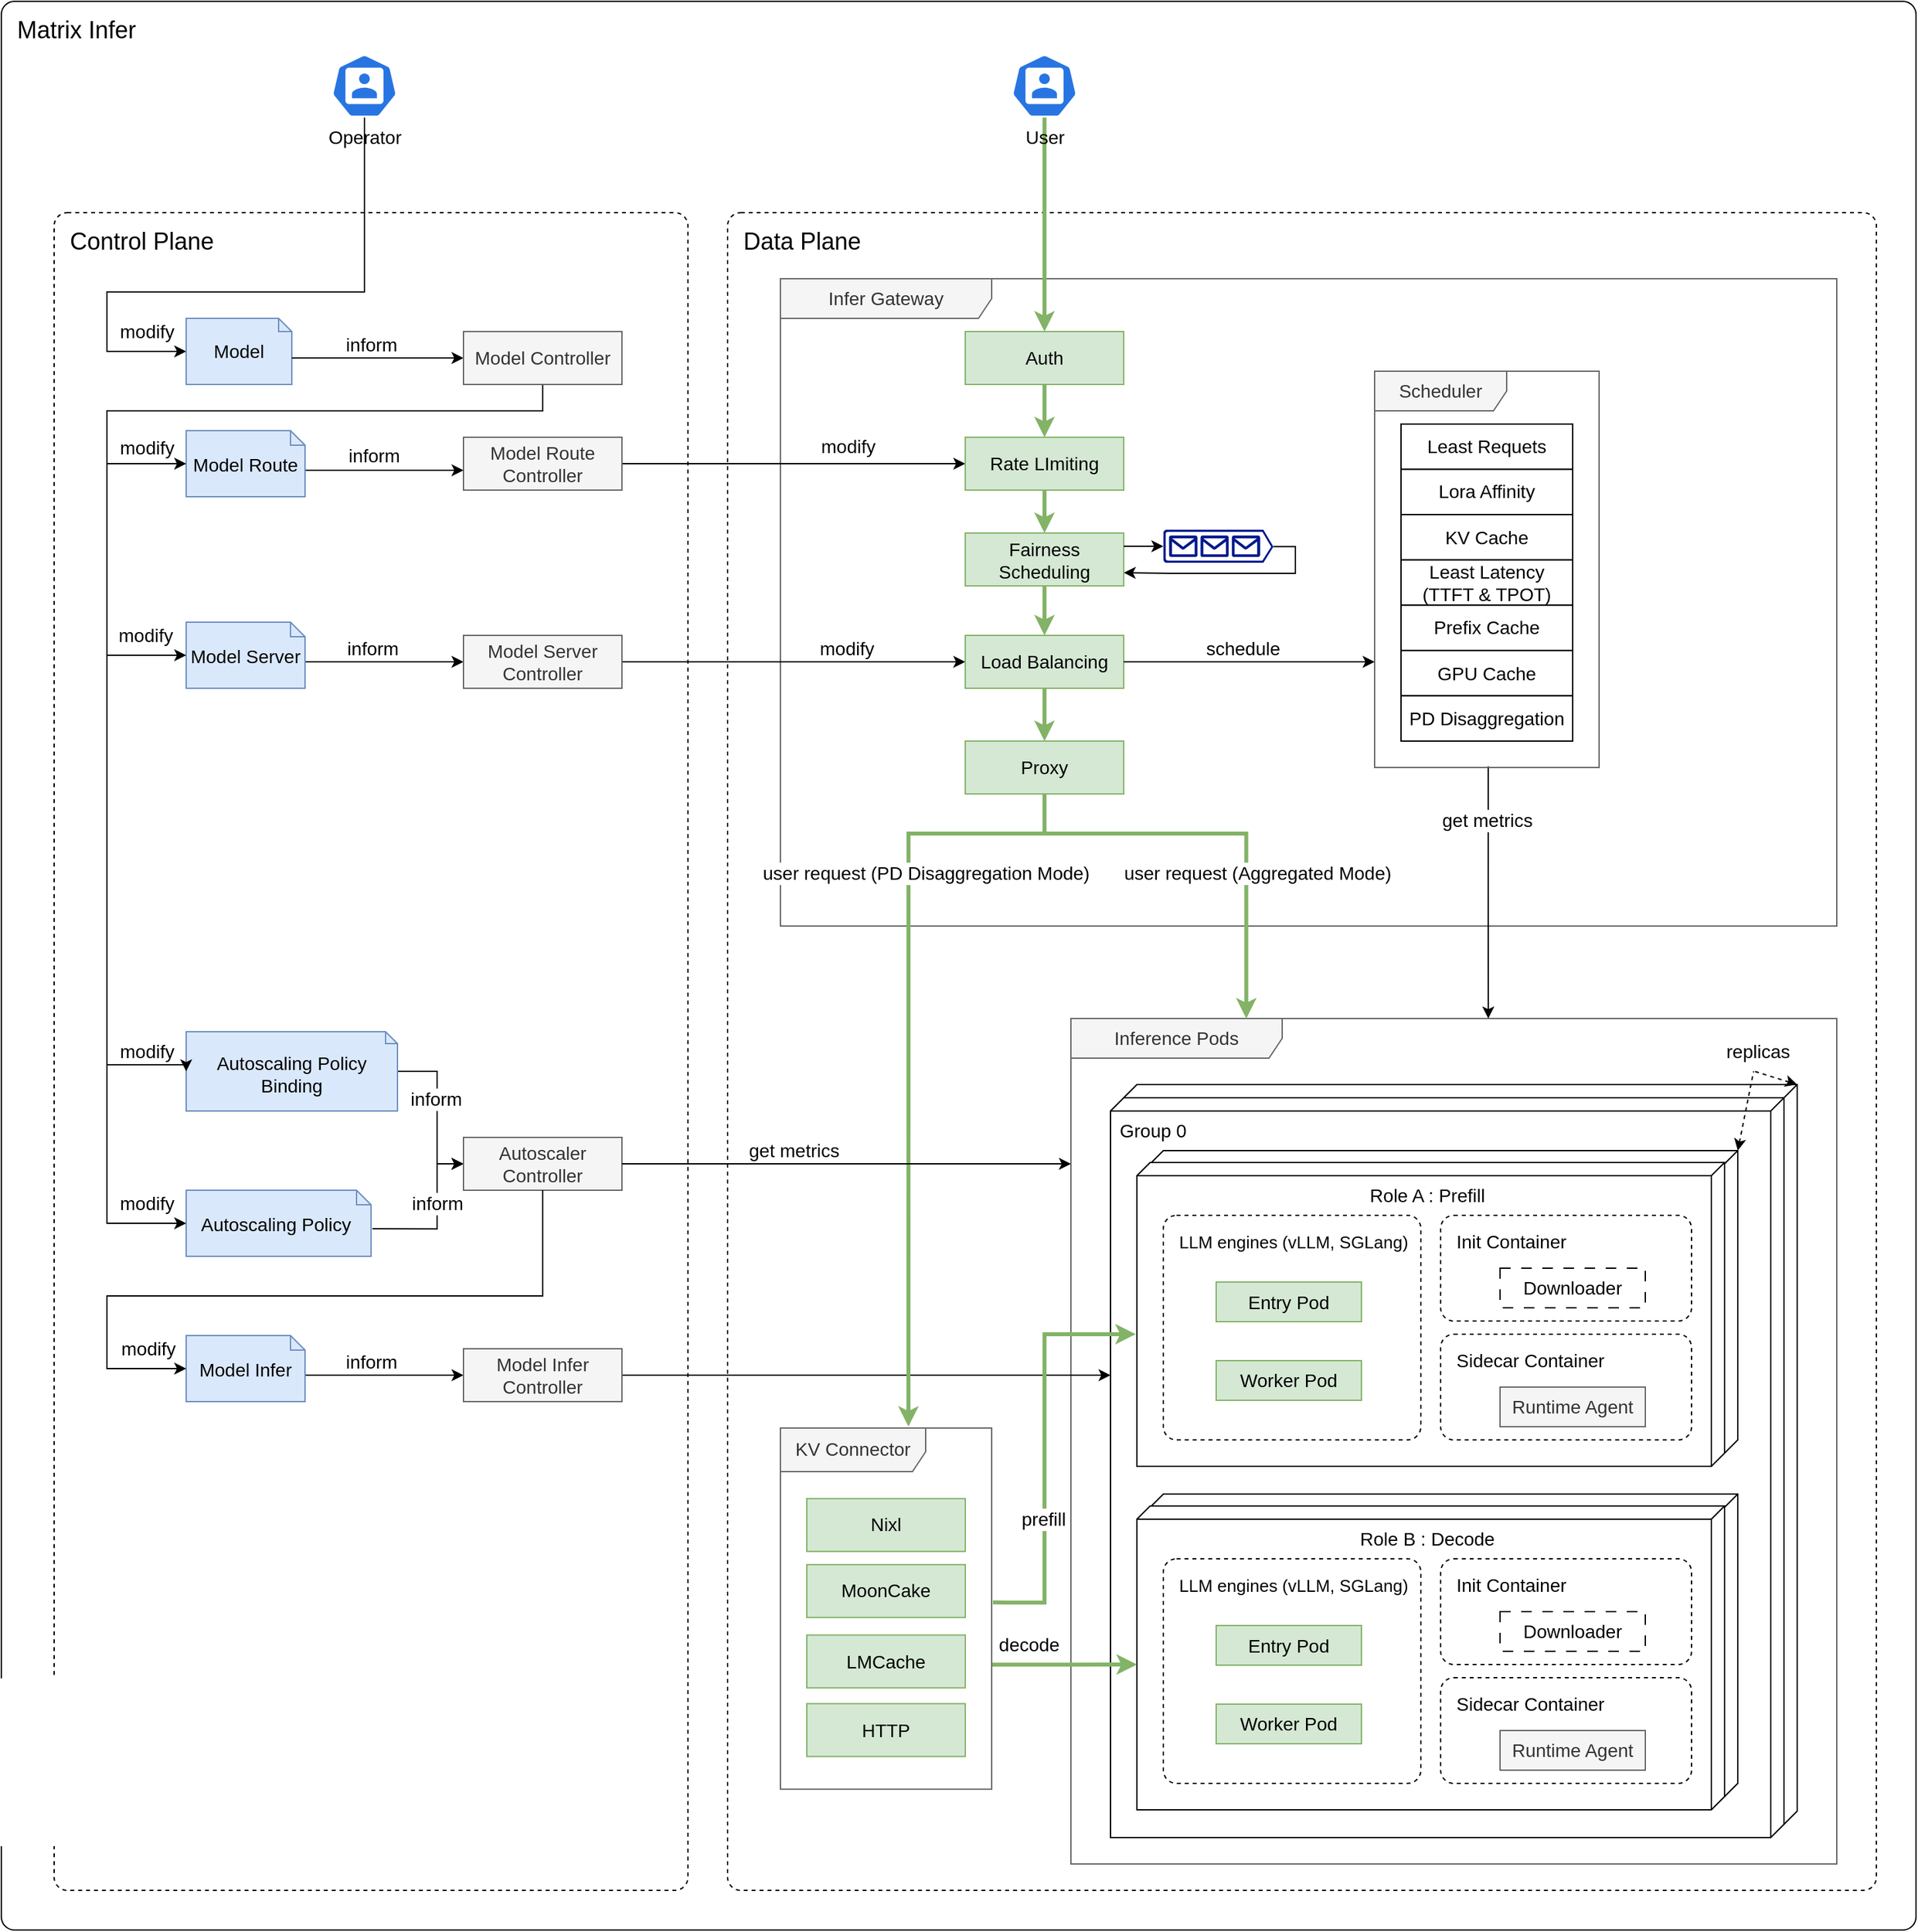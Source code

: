 <mxfile version="28.0.6">
  <diagram name="Page-1" id="JWwXmjuLE_8Ixx2XRW8Z">
    <mxGraphModel dx="2431" dy="2448" grid="1" gridSize="10" guides="1" tooltips="1" connect="1" arrows="1" fold="1" page="1" pageScale="1" pageWidth="850" pageHeight="1100" math="0" shadow="0">
      <root>
        <mxCell id="0" />
        <mxCell id="1" parent="0" />
        <mxCell id="AAHMA0QK3cR3YuDu5S1E-63" value="&lt;font style=&quot;font-size: 18px;&quot;&gt;Matrix Infer&lt;/font&gt;" style="rounded=1;absoluteArcSize=1;arcSize=20;html=1;verticalAlign=top;align=left;spacingTop=5;spacingLeft=10;whiteSpace=wrap;fontSize=14;" vertex="1" parent="1">
          <mxGeometry x="320" y="-500" width="1450" height="1460" as="geometry" />
        </mxCell>
        <mxCell id="cAFnoU_BjDP-xmlGLev0-7" value="&lt;font style=&quot;font-size: 18px;&quot;&gt;Data Plane&lt;/font&gt;" style="dashed=1;rounded=1;absoluteArcSize=1;arcSize=20;html=1;verticalAlign=top;align=left;spacingTop=5;spacingLeft=10;whiteSpace=wrap;fontSize=14;" parent="1" vertex="1">
          <mxGeometry x="870" y="-340" width="870" height="1270" as="geometry" />
        </mxCell>
        <mxCell id="m-ogJHP6CM_5TZ9rh93G-56" value="&lt;font style=&quot;font-size: 18px;&quot;&gt;Control Plane&lt;/font&gt;" style="dashed=1;rounded=1;absoluteArcSize=1;arcSize=20;html=1;verticalAlign=top;align=left;spacingTop=5;spacingLeft=10;whiteSpace=wrap;fontSize=14;" vertex="1" parent="1">
          <mxGeometry x="360" y="-340" width="480" height="1270" as="geometry" />
        </mxCell>
        <mxCell id="cAFnoU_BjDP-xmlGLev0-2" value="Infer Gateway" style="shape=umlFrame;whiteSpace=wrap;html=1;pointerEvents=0;recursiveResize=0;container=0;collapsible=0;width=160;fillStyle=solid;fillColor=#f5f5f5;fontColor=#333333;strokeColor=#666666;fontSize=14;" parent="1" vertex="1">
          <mxGeometry x="910" y="-290" width="800" height="490" as="geometry" />
        </mxCell>
        <mxCell id="cAFnoU_BjDP-xmlGLev0-8" value="Inference Pods" style="shape=umlFrame;whiteSpace=wrap;html=1;pointerEvents=0;recursiveResize=0;container=1;collapsible=0;width=160;fillColor=#f5f5f5;fontColor=#333333;strokeColor=#666666;fontSize=14;" parent="1" vertex="1">
          <mxGeometry x="1130" y="270" width="580" height="640" as="geometry" />
        </mxCell>
        <mxCell id="cAFnoU_BjDP-xmlGLev0-106" value="Replica" style="verticalAlign=top;align=left;shape=cube;size=10;direction=south;fontStyle=0;html=1;boundedLbl=1;spacingLeft=5;whiteSpace=wrap;fontSize=14;" parent="cAFnoU_BjDP-xmlGLev0-8" vertex="1">
          <mxGeometry x="40" y="50" width="510" height="560" as="geometry" />
        </mxCell>
        <mxCell id="cAFnoU_BjDP-xmlGLev0-11" value="Group 0" style="verticalAlign=top;align=left;shape=cube;size=10;direction=south;fontStyle=0;html=1;boundedLbl=1;spacingLeft=5;whiteSpace=wrap;fontSize=14;" parent="cAFnoU_BjDP-xmlGLev0-8" vertex="1">
          <mxGeometry x="30" y="60" width="510" height="560" as="geometry" />
        </mxCell>
        <mxCell id="AAHMA0QK3cR3YuDu5S1E-18" value="Replica" style="verticalAlign=top;align=center;shape=cube;size=10;direction=south;html=1;boundedLbl=1;spacingLeft=5;whiteSpace=wrap;fontSize=14;" vertex="1" parent="cAFnoU_BjDP-xmlGLev0-8">
          <mxGeometry x="60" y="100" width="445" height="229" as="geometry" />
        </mxCell>
        <mxCell id="AAHMA0QK3cR3YuDu5S1E-19" value="Role A : Prefill" style="verticalAlign=top;align=center;shape=cube;size=10;direction=south;html=1;boundedLbl=1;spacingLeft=5;whiteSpace=wrap;fontSize=14;" vertex="1" parent="cAFnoU_BjDP-xmlGLev0-8">
          <mxGeometry x="50" y="109" width="445" height="230" as="geometry">
            <mxPoint as="offset" />
          </mxGeometry>
        </mxCell>
        <mxCell id="AAHMA0QK3cR3YuDu5S1E-10" value="Init Container" style="dashed=1;rounded=1;absoluteArcSize=1;arcSize=20;html=1;verticalAlign=top;align=left;spacingTop=5;spacingLeft=10;whiteSpace=wrap;fontSize=14;" vertex="1" parent="cAFnoU_BjDP-xmlGLev0-8">
          <mxGeometry x="280" y="149" width="190" height="80" as="geometry" />
        </mxCell>
        <mxCell id="AAHMA0QK3cR3YuDu5S1E-12" value="Sidecar Container" style="dashed=1;rounded=1;absoluteArcSize=1;arcSize=20;html=1;verticalAlign=top;align=left;spacingTop=5;spacingLeft=10;whiteSpace=wrap;fontSize=14;" vertex="1" parent="cAFnoU_BjDP-xmlGLev0-8">
          <mxGeometry x="280" y="239" width="190" height="80" as="geometry" />
        </mxCell>
        <mxCell id="AAHMA0QK3cR3YuDu5S1E-13" value="Downloader" style="html=1;align=center;verticalAlign=middle;dashed=1;whiteSpace=wrap;dashPattern=8 8;fontSize=14;" vertex="1" parent="cAFnoU_BjDP-xmlGLev0-8">
          <mxGeometry x="325" y="189" width="110" height="30" as="geometry" />
        </mxCell>
        <mxCell id="AAHMA0QK3cR3YuDu5S1E-1" value="&lt;font style=&quot;font-size: 13px;&quot;&gt;LLM engines (vLLM, SGLang)&lt;/font&gt;" style="dashed=1;rounded=1;absoluteArcSize=1;arcSize=20;html=1;verticalAlign=top;align=left;spacingTop=5;spacingLeft=10;whiteSpace=wrap;fontSize=14;" vertex="1" parent="cAFnoU_BjDP-xmlGLev0-8">
          <mxGeometry x="70" y="149" width="195" height="170" as="geometry" />
        </mxCell>
        <mxCell id="AAHMA0QK3cR3YuDu5S1E-6" value="Entry Pod" style="html=1;align=center;verticalAlign=middle;dashed=0;whiteSpace=wrap;fillColor=#d5e8d4;strokeColor=#82b366;fontSize=14;" vertex="1" parent="cAFnoU_BjDP-xmlGLev0-8">
          <mxGeometry x="110" y="199.5" width="110" height="30" as="geometry" />
        </mxCell>
        <mxCell id="AAHMA0QK3cR3YuDu5S1E-7" value="Worker Pod" style="html=1;align=center;verticalAlign=middle;dashed=0;whiteSpace=wrap;fillColor=#d5e8d4;strokeColor=#82b366;fontSize=14;" vertex="1" parent="cAFnoU_BjDP-xmlGLev0-8">
          <mxGeometry x="110" y="259" width="110" height="30" as="geometry" />
        </mxCell>
        <mxCell id="AAHMA0QK3cR3YuDu5S1E-14" value="Runtime Agent" style="html=1;align=center;verticalAlign=middle;dashed=0;whiteSpace=wrap;fillColor=#f5f5f5;fontColor=#333333;strokeColor=#666666;fontSize=14;" vertex="1" parent="cAFnoU_BjDP-xmlGLev0-8">
          <mxGeometry x="325" y="279" width="110" height="30" as="geometry" />
        </mxCell>
        <mxCell id="AAHMA0QK3cR3YuDu5S1E-36" value="Replica" style="verticalAlign=top;align=center;shape=cube;size=10;direction=south;html=1;boundedLbl=1;spacingLeft=5;whiteSpace=wrap;fontSize=14;" vertex="1" parent="cAFnoU_BjDP-xmlGLev0-8">
          <mxGeometry x="60" y="360" width="445" height="229" as="geometry" />
        </mxCell>
        <mxCell id="AAHMA0QK3cR3YuDu5S1E-37" value="Role B : Decode" style="verticalAlign=top;align=center;shape=cube;size=10;direction=south;html=1;boundedLbl=1;spacingLeft=5;whiteSpace=wrap;fontSize=14;" vertex="1" parent="cAFnoU_BjDP-xmlGLev0-8">
          <mxGeometry x="50" y="369" width="445" height="230" as="geometry">
            <mxPoint as="offset" />
          </mxGeometry>
        </mxCell>
        <mxCell id="AAHMA0QK3cR3YuDu5S1E-39" value="Init Container" style="dashed=1;rounded=1;absoluteArcSize=1;arcSize=20;html=1;verticalAlign=top;align=left;spacingTop=5;spacingLeft=10;whiteSpace=wrap;fontSize=14;" vertex="1" parent="cAFnoU_BjDP-xmlGLev0-8">
          <mxGeometry x="280" y="409" width="190" height="80" as="geometry" />
        </mxCell>
        <mxCell id="AAHMA0QK3cR3YuDu5S1E-40" value="Sidecar Container" style="dashed=1;rounded=1;absoluteArcSize=1;arcSize=20;html=1;verticalAlign=top;align=left;spacingTop=5;spacingLeft=10;whiteSpace=wrap;fontSize=14;" vertex="1" parent="cAFnoU_BjDP-xmlGLev0-8">
          <mxGeometry x="280" y="499" width="190" height="80" as="geometry" />
        </mxCell>
        <mxCell id="AAHMA0QK3cR3YuDu5S1E-41" value="Downloader" style="html=1;align=center;verticalAlign=middle;dashed=1;whiteSpace=wrap;dashPattern=8 8;fontSize=14;" vertex="1" parent="cAFnoU_BjDP-xmlGLev0-8">
          <mxGeometry x="325" y="449" width="110" height="30" as="geometry" />
        </mxCell>
        <mxCell id="AAHMA0QK3cR3YuDu5S1E-42" value="&lt;font style=&quot;font-size: 13px;&quot;&gt;LLM engines (vLLM, SGLang)&lt;/font&gt;" style="dashed=1;rounded=1;absoluteArcSize=1;arcSize=20;html=1;verticalAlign=top;align=left;spacingTop=5;spacingLeft=10;whiteSpace=wrap;fontSize=14;" vertex="1" parent="cAFnoU_BjDP-xmlGLev0-8">
          <mxGeometry x="70" y="409" width="195" height="170" as="geometry" />
        </mxCell>
        <mxCell id="AAHMA0QK3cR3YuDu5S1E-43" value="Entry Pod" style="html=1;align=center;verticalAlign=middle;dashed=0;whiteSpace=wrap;fillColor=#d5e8d4;strokeColor=#82b366;fontSize=14;" vertex="1" parent="cAFnoU_BjDP-xmlGLev0-8">
          <mxGeometry x="110" y="459.5" width="110" height="30" as="geometry" />
        </mxCell>
        <mxCell id="AAHMA0QK3cR3YuDu5S1E-44" value="Worker Pod" style="html=1;align=center;verticalAlign=middle;dashed=0;whiteSpace=wrap;fillColor=#d5e8d4;strokeColor=#82b366;fontSize=14;" vertex="1" parent="cAFnoU_BjDP-xmlGLev0-8">
          <mxGeometry x="110" y="519" width="110" height="30" as="geometry" />
        </mxCell>
        <mxCell id="AAHMA0QK3cR3YuDu5S1E-45" value="Runtime Agent" style="html=1;align=center;verticalAlign=middle;dashed=0;whiteSpace=wrap;fillColor=#f5f5f5;fontColor=#333333;strokeColor=#666666;fontSize=14;" vertex="1" parent="cAFnoU_BjDP-xmlGLev0-8">
          <mxGeometry x="325" y="539" width="110" height="30" as="geometry" />
        </mxCell>
        <mxCell id="m-ogJHP6CM_5TZ9rh93G-15" style="edgeStyle=orthogonalEdgeStyle;rounded=0;orthogonalLoop=1;jettySize=auto;html=1;exitX=0.5;exitY=1;exitDx=0;exitDy=0;exitPerimeter=0;entryX=0.5;entryY=0;entryDx=0;entryDy=0;fillColor=#d5e8d4;strokeColor=#82b366;strokeWidth=3;fontSize=14;" edge="1" parent="1" source="cAFnoU_BjDP-xmlGLev0-10" target="cAFnoU_BjDP-xmlGLev0-71">
          <mxGeometry relative="1" as="geometry" />
        </mxCell>
        <mxCell id="cAFnoU_BjDP-xmlGLev0-10" value="User" style="aspect=fixed;sketch=0;html=1;dashed=0;whitespace=wrap;verticalLabelPosition=bottom;verticalAlign=top;fillColor=#2875E2;strokeColor=#ffffff;points=[[0.005,0.63,0],[0.1,0.2,0],[0.9,0.2,0],[0.5,0,0],[0.995,0.63,0],[0.72,0.99,0],[0.5,1,0],[0.28,0.99,0]];shape=mxgraph.kubernetes.icon2;prIcon=user;fontSize=14;" parent="1" vertex="1">
          <mxGeometry x="1085" y="-460" width="50" height="48" as="geometry" />
        </mxCell>
        <mxCell id="m-ogJHP6CM_5TZ9rh93G-1" style="edgeStyle=orthogonalEdgeStyle;rounded=0;orthogonalLoop=1;jettySize=auto;html=1;exitX=1;exitY=0.5;exitDx=0;exitDy=0;entryX=0;entryY=0.5;entryDx=0;entryDy=0;fontSize=14;" edge="1" parent="1" source="cAFnoU_BjDP-xmlGLev0-21" target="cAFnoU_BjDP-xmlGLev0-72">
          <mxGeometry relative="1" as="geometry" />
        </mxCell>
        <mxCell id="m-ogJHP6CM_5TZ9rh93G-10" value="modify" style="edgeLabel;html=1;align=center;verticalAlign=middle;resizable=0;points=[];fontSize=14;" vertex="1" connectable="0" parent="m-ogJHP6CM_5TZ9rh93G-1">
          <mxGeometry x="-0.767" relative="1" as="geometry">
            <mxPoint x="140" y="-13" as="offset" />
          </mxGeometry>
        </mxCell>
        <mxCell id="cAFnoU_BjDP-xmlGLev0-21" value="Model Route&lt;div&gt;Controller&lt;/div&gt;" style="fontStyle=0;html=1;whiteSpace=wrap;fillColor=#f5f5f5;fontColor=#333333;strokeColor=#666666;fontSize=14;" parent="1" vertex="1">
          <mxGeometry x="670" y="-170" width="120" height="40" as="geometry" />
        </mxCell>
        <mxCell id="m-ogJHP6CM_5TZ9rh93G-61" style="edgeStyle=orthogonalEdgeStyle;rounded=0;orthogonalLoop=1;jettySize=auto;html=1;exitX=0;exitY=0;exitDx=160;exitDy=33;exitPerimeter=0;entryX=0;entryY=0.5;entryDx=0;entryDy=0;fontSize=14;" edge="1" parent="1" source="cAFnoU_BjDP-xmlGLev0-32" target="cAFnoU_BjDP-xmlGLev0-19">
          <mxGeometry relative="1" as="geometry">
            <Array as="points">
              <mxPoint x="620" y="310" />
              <mxPoint x="650" y="310" />
              <mxPoint x="650" y="380" />
            </Array>
          </mxGeometry>
        </mxCell>
        <mxCell id="m-ogJHP6CM_5TZ9rh93G-64" value="inform" style="edgeLabel;html=1;align=center;verticalAlign=middle;resizable=0;points=[];fontSize=14;" vertex="1" connectable="0" parent="m-ogJHP6CM_5TZ9rh93G-61">
          <mxGeometry x="-0.121" y="-1" relative="1" as="geometry">
            <mxPoint as="offset" />
          </mxGeometry>
        </mxCell>
        <mxCell id="cAFnoU_BjDP-xmlGLev0-32" value="Autoscaling Policy Binding" style="shape=note2;boundedLbl=1;whiteSpace=wrap;html=1;size=9;verticalAlign=top;align=center;fillColor=#dae8fc;strokeColor=#6c8ebf;fontSize=14;" parent="1" vertex="1">
          <mxGeometry x="460" y="280" width="160" height="60" as="geometry" />
        </mxCell>
        <mxCell id="cAFnoU_BjDP-xmlGLev0-57" style="edgeStyle=orthogonalEdgeStyle;rounded=0;orthogonalLoop=1;jettySize=auto;html=1;exitX=1.007;exitY=0.583;exitDx=0;exitDy=0;exitPerimeter=0;entryX=0;entryY=0.5;entryDx=0;entryDy=0;fontSize=14;" parent="1" source="cAFnoU_BjDP-xmlGLev0-36" target="cAFnoU_BjDP-xmlGLev0-19" edge="1">
          <mxGeometry relative="1" as="geometry">
            <Array as="points">
              <mxPoint x="650" y="429" />
              <mxPoint x="650" y="380" />
            </Array>
          </mxGeometry>
        </mxCell>
        <mxCell id="cAFnoU_BjDP-xmlGLev0-62" value="inform" style="edgeLabel;html=1;align=center;verticalAlign=middle;resizable=0;points=[];fontSize=14;" parent="cAFnoU_BjDP-xmlGLev0-57" vertex="1" connectable="0">
          <mxGeometry x="0.808" y="1" relative="1" as="geometry">
            <mxPoint x="-9" y="31" as="offset" />
          </mxGeometry>
        </mxCell>
        <mxCell id="cAFnoU_BjDP-xmlGLev0-36" value="Autoscaling Policy&amp;nbsp;" style="shape=note2;boundedLbl=1;whiteSpace=wrap;html=1;size=11;verticalAlign=top;align=center;fillColor=#dae8fc;strokeColor=#6c8ebf;fontSize=14;" parent="1" vertex="1">
          <mxGeometry x="460" y="400" width="140" height="50" as="geometry" />
        </mxCell>
        <mxCell id="cAFnoU_BjDP-xmlGLev0-56" style="edgeStyle=orthogonalEdgeStyle;rounded=0;orthogonalLoop=1;jettySize=auto;html=1;fontSize=14;" parent="1" source="cAFnoU_BjDP-xmlGLev0-39" edge="1">
          <mxGeometry relative="1" as="geometry">
            <mxPoint x="670" y="-145" as="targetPoint" />
            <Array as="points">
              <mxPoint x="670" y="-145" />
            </Array>
          </mxGeometry>
        </mxCell>
        <mxCell id="cAFnoU_BjDP-xmlGLev0-63" value="inform" style="edgeLabel;html=1;align=center;verticalAlign=middle;resizable=0;points=[];fontSize=14;" parent="cAFnoU_BjDP-xmlGLev0-56" vertex="1" connectable="0">
          <mxGeometry x="0.676" y="1" relative="1" as="geometry">
            <mxPoint x="-49" y="-10" as="offset" />
          </mxGeometry>
        </mxCell>
        <mxCell id="cAFnoU_BjDP-xmlGLev0-39" value="Model Route" style="shape=note2;boundedLbl=1;whiteSpace=wrap;html=1;size=11;verticalAlign=top;align=center;fillColor=#dae8fc;strokeColor=#6c8ebf;fontSize=14;" parent="1" vertex="1">
          <mxGeometry x="460" y="-175" width="90" height="50" as="geometry" />
        </mxCell>
        <mxCell id="cAFnoU_BjDP-xmlGLev0-55" style="edgeStyle=orthogonalEdgeStyle;rounded=0;orthogonalLoop=1;jettySize=auto;html=1;exitX=0;exitY=0;exitDx=90;exitDy=33.5;exitPerimeter=0;entryX=0;entryY=0.5;entryDx=0;entryDy=0;fontSize=14;" parent="1" source="cAFnoU_BjDP-xmlGLev0-43" target="cAFnoU_BjDP-xmlGLev0-20" edge="1">
          <mxGeometry relative="1" as="geometry">
            <Array as="points">
              <mxPoint x="550" />
            </Array>
          </mxGeometry>
        </mxCell>
        <mxCell id="cAFnoU_BjDP-xmlGLev0-64" value="inform" style="edgeLabel;html=1;align=center;verticalAlign=middle;resizable=0;points=[];fontSize=14;" parent="cAFnoU_BjDP-xmlGLev0-55" vertex="1" connectable="0">
          <mxGeometry x="0.022" y="3" relative="1" as="geometry">
            <mxPoint x="-9" y="-7" as="offset" />
          </mxGeometry>
        </mxCell>
        <mxCell id="cAFnoU_BjDP-xmlGLev0-43" value="Model Server" style="shape=note2;boundedLbl=1;whiteSpace=wrap;html=1;size=11;verticalAlign=top;align=center;fillColor=#dae8fc;strokeColor=#6c8ebf;fontSize=14;" parent="1" vertex="1">
          <mxGeometry x="460" y="-30" width="90" height="50" as="geometry" />
        </mxCell>
        <mxCell id="cAFnoU_BjDP-xmlGLev0-47" style="edgeStyle=orthogonalEdgeStyle;rounded=0;orthogonalLoop=1;jettySize=auto;html=1;exitX=1;exitY=0.5;exitDx=0;exitDy=0;fontSize=14;" parent="1" source="cAFnoU_BjDP-xmlGLev0-22" edge="1">
          <mxGeometry relative="1" as="geometry">
            <mxPoint x="1160" y="540" as="targetPoint" />
            <Array as="points">
              <mxPoint x="1160" y="540" />
            </Array>
          </mxGeometry>
        </mxCell>
        <mxCell id="cAFnoU_BjDP-xmlGLev0-49" style="edgeStyle=orthogonalEdgeStyle;rounded=0;orthogonalLoop=1;jettySize=auto;html=1;exitX=0.5;exitY=1;exitDx=0;exitDy=0;entryX=0;entryY=1;entryDx=0;entryDy=0;fontSize=14;" parent="1" source="cAFnoU_BjDP-xmlGLev0-18" edge="1">
          <mxGeometry relative="1" as="geometry">
            <mxPoint x="460" y="425" as="targetPoint" />
            <Array as="points">
              <mxPoint x="730" y="-190" />
              <mxPoint x="400" y="-190" />
              <mxPoint x="400" y="425" />
            </Array>
          </mxGeometry>
        </mxCell>
        <mxCell id="cAFnoU_BjDP-xmlGLev0-66" value="modify" style="edgeLabel;html=1;align=center;verticalAlign=middle;resizable=0;points=[];fontSize=14;" parent="cAFnoU_BjDP-xmlGLev0-49" vertex="1" connectable="0">
          <mxGeometry x="0.814" y="-1" relative="1" as="geometry">
            <mxPoint x="31" y="20" as="offset" />
          </mxGeometry>
        </mxCell>
        <mxCell id="cAFnoU_BjDP-xmlGLev0-50" style="edgeStyle=orthogonalEdgeStyle;rounded=0;orthogonalLoop=1;jettySize=auto;html=1;exitX=0.5;exitY=1;exitDx=0;exitDy=0;entryX=0;entryY=0.5;entryDx=0;entryDy=0;entryPerimeter=0;fontSize=14;" parent="1" source="cAFnoU_BjDP-xmlGLev0-18" target="cAFnoU_BjDP-xmlGLev0-32" edge="1">
          <mxGeometry relative="1" as="geometry">
            <Array as="points">
              <mxPoint x="730" y="-190" />
              <mxPoint x="400" y="-190" />
              <mxPoint x="400" y="305" />
              <mxPoint x="460" y="305" />
            </Array>
          </mxGeometry>
        </mxCell>
        <mxCell id="cAFnoU_BjDP-xmlGLev0-67" value="modify" style="edgeLabel;html=1;align=center;verticalAlign=middle;resizable=0;points=[];fontSize=14;" parent="cAFnoU_BjDP-xmlGLev0-50" vertex="1" connectable="0">
          <mxGeometry x="0.636" y="1" relative="1" as="geometry">
            <mxPoint x="29" y="90" as="offset" />
          </mxGeometry>
        </mxCell>
        <mxCell id="cAFnoU_BjDP-xmlGLev0-51" style="edgeStyle=orthogonalEdgeStyle;rounded=0;orthogonalLoop=1;jettySize=auto;html=1;exitX=0.5;exitY=1;exitDx=0;exitDy=0;entryX=0;entryY=0.5;entryDx=0;entryDy=0;entryPerimeter=0;fontSize=14;" parent="1" source="cAFnoU_BjDP-xmlGLev0-18" target="cAFnoU_BjDP-xmlGLev0-39" edge="1">
          <mxGeometry relative="1" as="geometry">
            <Array as="points">
              <mxPoint x="730" y="-190" />
              <mxPoint x="400" y="-190" />
              <mxPoint x="400" y="-150" />
            </Array>
          </mxGeometry>
        </mxCell>
        <mxCell id="cAFnoU_BjDP-xmlGLev0-68" value="modify" style="edgeLabel;html=1;align=center;verticalAlign=middle;resizable=0;points=[];fontSize=14;" parent="cAFnoU_BjDP-xmlGLev0-51" vertex="1" connectable="0">
          <mxGeometry x="0.699" y="3" relative="1" as="geometry">
            <mxPoint x="27" y="-5" as="offset" />
          </mxGeometry>
        </mxCell>
        <mxCell id="cAFnoU_BjDP-xmlGLev0-52" style="edgeStyle=orthogonalEdgeStyle;rounded=0;orthogonalLoop=1;jettySize=auto;html=1;exitX=0.5;exitY=1;exitDx=0;exitDy=0;entryX=0;entryY=0.5;entryDx=0;entryDy=0;entryPerimeter=0;fontSize=14;" parent="1" source="cAFnoU_BjDP-xmlGLev0-18" target="cAFnoU_BjDP-xmlGLev0-43" edge="1">
          <mxGeometry relative="1" as="geometry">
            <Array as="points">
              <mxPoint x="730" y="-190" />
              <mxPoint x="400" y="-190" />
              <mxPoint x="400" y="-5" />
            </Array>
          </mxGeometry>
        </mxCell>
        <mxCell id="cAFnoU_BjDP-xmlGLev0-69" value="modify" style="edgeLabel;html=1;align=center;verticalAlign=middle;resizable=0;points=[];fontSize=14;" parent="cAFnoU_BjDP-xmlGLev0-52" vertex="1" connectable="0">
          <mxGeometry x="0.83" y="1" relative="1" as="geometry">
            <mxPoint x="19" y="-14" as="offset" />
          </mxGeometry>
        </mxCell>
        <mxCell id="m-ogJHP6CM_5TZ9rh93G-2" style="edgeStyle=orthogonalEdgeStyle;rounded=0;orthogonalLoop=1;jettySize=auto;html=1;exitX=0.5;exitY=1;exitDx=0;exitDy=0;entryX=0.5;entryY=0;entryDx=0;entryDy=0;fillColor=#d5e8d4;strokeColor=#82b366;strokeWidth=3;fontSize=14;" edge="1" parent="1" source="cAFnoU_BjDP-xmlGLev0-71" target="cAFnoU_BjDP-xmlGLev0-72">
          <mxGeometry relative="1" as="geometry" />
        </mxCell>
        <mxCell id="cAFnoU_BjDP-xmlGLev0-71" value="Auth" style="fontStyle=0;html=1;whiteSpace=wrap;fillColor=#d5e8d4;strokeColor=#82b366;fontSize=14;" parent="1" vertex="1">
          <mxGeometry x="1050" y="-250" width="120" height="40" as="geometry" />
        </mxCell>
        <mxCell id="cAFnoU_BjDP-xmlGLev0-74" value="Proxy" style="fontStyle=0;html=1;whiteSpace=wrap;fillColor=#d5e8d4;strokeColor=#82b366;fontSize=14;" parent="1" vertex="1">
          <mxGeometry x="1050" y="60" width="120" height="40" as="geometry" />
        </mxCell>
        <mxCell id="m-ogJHP6CM_5TZ9rh93G-16" style="edgeStyle=orthogonalEdgeStyle;rounded=0;orthogonalLoop=1;jettySize=auto;html=1;exitX=0.5;exitY=1;exitDx=0;exitDy=0;exitPerimeter=0;entryX=0;entryY=0.5;entryDx=0;entryDy=0;entryPerimeter=0;fontSize=14;" edge="1" parent="1" source="cAFnoU_BjDP-xmlGLev0-145" target="cAFnoU_BjDP-xmlGLev0-28">
          <mxGeometry relative="1" as="geometry">
            <Array as="points">
              <mxPoint x="595" y="-280" />
              <mxPoint x="400" y="-280" />
              <mxPoint x="400" y="-235" />
            </Array>
          </mxGeometry>
        </mxCell>
        <mxCell id="cAFnoU_BjDP-xmlGLev0-145" value="Operator" style="aspect=fixed;sketch=0;html=1;dashed=0;whitespace=wrap;verticalLabelPosition=bottom;verticalAlign=top;fillColor=#2875E2;strokeColor=#ffffff;points=[[0.005,0.63,0],[0.1,0.2,0],[0.9,0.2,0],[0.5,0,0],[0.995,0.63,0],[0.72,0.99,0],[0.5,1,0],[0.28,0.99,0]];shape=mxgraph.kubernetes.icon2;prIcon=user;fontSize=14;" parent="1" vertex="1">
          <mxGeometry x="570" y="-460" width="50" height="48" as="geometry" />
        </mxCell>
        <mxCell id="m-ogJHP6CM_5TZ9rh93G-5" style="edgeStyle=orthogonalEdgeStyle;rounded=0;orthogonalLoop=1;jettySize=auto;html=1;exitX=0.5;exitY=1;exitDx=0;exitDy=0;entryX=0.5;entryY=0;entryDx=0;entryDy=0;fillColor=#d5e8d4;strokeColor=#82b366;strokeWidth=3;fontSize=14;" edge="1" parent="1" source="cAFnoU_BjDP-xmlGLev0-146" target="cAFnoU_BjDP-xmlGLev0-74">
          <mxGeometry relative="1" as="geometry" />
        </mxCell>
        <mxCell id="m-ogJHP6CM_5TZ9rh93G-8" style="edgeStyle=orthogonalEdgeStyle;rounded=0;orthogonalLoop=1;jettySize=auto;html=1;exitX=0.5;exitY=1;exitDx=0;exitDy=0;entryX=0.229;entryY=0;entryDx=0;entryDy=0;entryPerimeter=0;fillColor=#d5e8d4;strokeColor=#82b366;strokeWidth=3;fontSize=14;" edge="1" parent="1" source="cAFnoU_BjDP-xmlGLev0-74" target="cAFnoU_BjDP-xmlGLev0-8">
          <mxGeometry relative="1" as="geometry">
            <Array as="points">
              <mxPoint x="1110" y="130" />
              <mxPoint x="1263" y="130" />
            </Array>
          </mxGeometry>
        </mxCell>
        <mxCell id="m-ogJHP6CM_5TZ9rh93G-28" value="user request (Aggregated Mode)" style="edgeLabel;html=1;align=center;verticalAlign=middle;resizable=0;points=[];fontSize=14;" vertex="1" connectable="0" parent="m-ogJHP6CM_5TZ9rh93G-8">
          <mxGeometry x="0.349" y="-3" relative="1" as="geometry">
            <mxPoint x="11" y="-5" as="offset" />
          </mxGeometry>
        </mxCell>
        <mxCell id="m-ogJHP6CM_5TZ9rh93G-14" style="edgeStyle=orthogonalEdgeStyle;rounded=0;orthogonalLoop=1;jettySize=auto;html=1;exitX=1;exitY=0.5;exitDx=0;exitDy=0;entryX=0;entryY=0.5;entryDx=0;entryDy=0;fontSize=14;" edge="1" parent="1" source="cAFnoU_BjDP-xmlGLev0-20" target="cAFnoU_BjDP-xmlGLev0-146">
          <mxGeometry relative="1" as="geometry">
            <Array as="points">
              <mxPoint x="920" />
              <mxPoint x="920" />
            </Array>
          </mxGeometry>
        </mxCell>
        <mxCell id="m-ogJHP6CM_5TZ9rh93G-69" value="modify" style="edgeLabel;html=1;align=center;verticalAlign=middle;resizable=0;points=[];fontSize=14;" vertex="1" connectable="0" parent="m-ogJHP6CM_5TZ9rh93G-14">
          <mxGeometry x="0.223" relative="1" as="geometry">
            <mxPoint x="11" y="-10" as="offset" />
          </mxGeometry>
        </mxCell>
        <mxCell id="m-ogJHP6CM_5TZ9rh93G-24" style="edgeStyle=orthogonalEdgeStyle;rounded=0;orthogonalLoop=1;jettySize=auto;html=1;exitX=0.565;exitY=1.002;exitDx=0;exitDy=0;exitPerimeter=0;entryX=1.006;entryY=0.483;entryDx=0;entryDy=0;entryPerimeter=0;endArrow=none;endFill=0;startArrow=classic;startFill=1;fillColor=#d5e8d4;strokeColor=#82b366;strokeWidth=3;fontSize=14;" edge="1" parent="1" source="AAHMA0QK3cR3YuDu5S1E-19" target="m-ogJHP6CM_5TZ9rh93G-18">
          <mxGeometry relative="1" as="geometry">
            <mxPoint x="1245" y="488.66" as="sourcePoint" />
            <Array as="points">
              <mxPoint x="1110" y="509" />
              <mxPoint x="1110" y="712" />
            </Array>
          </mxGeometry>
        </mxCell>
        <mxCell id="AAHMA0QK3cR3YuDu5S1E-61" value="prefill" style="edgeLabel;html=1;align=center;verticalAlign=middle;resizable=0;points=[];fontSize=14;" vertex="1" connectable="0" parent="m-ogJHP6CM_5TZ9rh93G-24">
          <mxGeometry x="0.343" y="-1" relative="1" as="geometry">
            <mxPoint as="offset" />
          </mxGeometry>
        </mxCell>
        <mxCell id="m-ogJHP6CM_5TZ9rh93G-25" style="edgeStyle=orthogonalEdgeStyle;rounded=0;orthogonalLoop=1;jettySize=auto;html=1;fillColor=#d5e8d4;strokeColor=#82b366;strokeWidth=3;exitX=1;exitY=0.655;exitDx=0;exitDy=0;exitPerimeter=0;fontSize=14;" edge="1" parent="1" source="m-ogJHP6CM_5TZ9rh93G-18">
          <mxGeometry relative="1" as="geometry">
            <mxPoint x="1070" y="762" as="sourcePoint" />
            <mxPoint x="1180" y="759" as="targetPoint" />
            <Array as="points" />
          </mxGeometry>
        </mxCell>
        <mxCell id="AAHMA0QK3cR3YuDu5S1E-62" value="decode" style="edgeLabel;html=1;align=center;verticalAlign=middle;resizable=0;points=[];fontSize=14;" vertex="1" connectable="0" parent="m-ogJHP6CM_5TZ9rh93G-25">
          <mxGeometry x="-0.664" y="-1" relative="1" as="geometry">
            <mxPoint x="9" y="-16" as="offset" />
          </mxGeometry>
        </mxCell>
        <mxCell id="m-ogJHP6CM_5TZ9rh93G-26" style="edgeStyle=orthogonalEdgeStyle;rounded=0;orthogonalLoop=1;jettySize=auto;html=1;exitX=0.5;exitY=1;exitDx=0;exitDy=0;entryX=0.606;entryY=-0.004;entryDx=0;entryDy=0;entryPerimeter=0;fillColor=#d5e8d4;strokeColor=#82b366;strokeWidth=3;fontSize=14;" edge="1" parent="1" source="cAFnoU_BjDP-xmlGLev0-74" target="m-ogJHP6CM_5TZ9rh93G-18">
          <mxGeometry relative="1" as="geometry">
            <Array as="points">
              <mxPoint x="1110" y="130" />
              <mxPoint x="1007" y="130" />
            </Array>
          </mxGeometry>
        </mxCell>
        <mxCell id="m-ogJHP6CM_5TZ9rh93G-27" value="user request (PD Disaggregation Mode)" style="edgeLabel;html=1;align=center;verticalAlign=middle;resizable=0;points=[];fontSize=14;" vertex="1" connectable="0" parent="m-ogJHP6CM_5TZ9rh93G-26">
          <mxGeometry x="0.247" relative="1" as="geometry">
            <mxPoint x="13" y="-200" as="offset" />
          </mxGeometry>
        </mxCell>
        <mxCell id="m-ogJHP6CM_5TZ9rh93G-54" style="edgeStyle=orthogonalEdgeStyle;rounded=0;orthogonalLoop=1;jettySize=auto;html=1;exitX=0.506;exitY=0.997;exitDx=0;exitDy=0;exitPerimeter=0;entryX=0.545;entryY=0;entryDx=0;entryDy=0;entryPerimeter=0;fontSize=14;" edge="1" parent="1" source="m-ogJHP6CM_5TZ9rh93G-29" target="cAFnoU_BjDP-xmlGLev0-8">
          <mxGeometry relative="1" as="geometry">
            <mxPoint x="1447" y="270" as="targetPoint" />
            <Array as="points" />
          </mxGeometry>
        </mxCell>
        <mxCell id="m-ogJHP6CM_5TZ9rh93G-60" value="get metrics" style="edgeLabel;html=1;align=center;verticalAlign=middle;resizable=0;points=[];fontSize=14;" vertex="1" connectable="0" parent="m-ogJHP6CM_5TZ9rh93G-54">
          <mxGeometry x="-0.721" y="-3" relative="1" as="geometry">
            <mxPoint x="2" y="14" as="offset" />
          </mxGeometry>
        </mxCell>
        <mxCell id="cAFnoU_BjDP-xmlGLev0-28" value="Model" style="shape=note2;boundedLbl=1;whiteSpace=wrap;html=1;size=10;verticalAlign=top;align=center;fillColor=#dae8fc;strokeColor=#6c8ebf;fontSize=14;" parent="1" vertex="1">
          <mxGeometry x="460" y="-260" width="80" height="50" as="geometry" />
        </mxCell>
        <mxCell id="cAFnoU_BjDP-xmlGLev0-54" style="edgeStyle=orthogonalEdgeStyle;rounded=0;orthogonalLoop=1;jettySize=auto;html=1;entryX=0;entryY=0.5;entryDx=0;entryDy=0;fontSize=14;" parent="1" source="cAFnoU_BjDP-xmlGLev0-28" target="cAFnoU_BjDP-xmlGLev0-18" edge="1">
          <mxGeometry relative="1" as="geometry">
            <Array as="points">
              <mxPoint x="670" y="-230" />
              <mxPoint x="670" y="-230" />
            </Array>
          </mxGeometry>
        </mxCell>
        <mxCell id="cAFnoU_BjDP-xmlGLev0-61" value="inform" style="edgeLabel;html=1;align=center;verticalAlign=middle;resizable=0;points=[];fontSize=14;" parent="cAFnoU_BjDP-xmlGLev0-54" vertex="1" connectable="0">
          <mxGeometry x="-0.3" y="1" relative="1" as="geometry">
            <mxPoint x="14" y="-9" as="offset" />
          </mxGeometry>
        </mxCell>
        <mxCell id="cAFnoU_BjDP-xmlGLev0-18" value="Model Controller" style="fontStyle=0;html=1;whiteSpace=wrap;fillColor=#f5f5f5;fontColor=#333333;strokeColor=#666666;fontSize=14;" parent="1" vertex="1">
          <mxGeometry x="670" y="-250" width="120" height="40" as="geometry" />
        </mxCell>
        <mxCell id="cAFnoU_BjDP-xmlGLev0-60" style="edgeStyle=orthogonalEdgeStyle;rounded=0;orthogonalLoop=1;jettySize=auto;html=1;exitX=1;exitY=1;exitDx=0;exitDy=0;entryX=0;entryY=0.5;entryDx=0;entryDy=0;fontSize=14;" parent="1" target="cAFnoU_BjDP-xmlGLev0-22" edge="1">
          <mxGeometry relative="1" as="geometry">
            <mxPoint x="550" y="535" as="sourcePoint" />
            <Array as="points">
              <mxPoint x="560" y="540" />
              <mxPoint x="680" y="540" />
            </Array>
          </mxGeometry>
        </mxCell>
        <mxCell id="cAFnoU_BjDP-xmlGLev0-65" value="inform" style="edgeLabel;html=1;align=center;verticalAlign=middle;resizable=0;points=[];fontSize=14;" parent="cAFnoU_BjDP-xmlGLev0-60" vertex="1" connectable="0">
          <mxGeometry y="-2" relative="1" as="geometry">
            <mxPoint x="-8" y="-12" as="offset" />
          </mxGeometry>
        </mxCell>
        <mxCell id="cAFnoU_BjDP-xmlGLev0-41" value="Model Infer" style="shape=note2;boundedLbl=1;whiteSpace=wrap;html=1;size=11;verticalAlign=top;align=center;fillColor=#dae8fc;strokeColor=#6c8ebf;fontSize=14;" parent="1" vertex="1">
          <mxGeometry x="460" y="510" width="90" height="50" as="geometry" />
        </mxCell>
        <mxCell id="cAFnoU_BjDP-xmlGLev0-22" value="Model Infer Controller" style="fontStyle=0;html=1;whiteSpace=wrap;fillColor=#f5f5f5;fontColor=#333333;strokeColor=#666666;fontSize=14;" parent="1" vertex="1">
          <mxGeometry x="670" y="520" width="120" height="40" as="geometry" />
        </mxCell>
        <mxCell id="cAFnoU_BjDP-xmlGLev0-20" value="Model Server Controller" style="fontStyle=0;html=1;whiteSpace=wrap;fillColor=#f5f5f5;fontColor=#333333;strokeColor=#666666;fontSize=14;" parent="1" vertex="1">
          <mxGeometry x="670" y="-20" width="120" height="40" as="geometry" />
        </mxCell>
        <mxCell id="cAFnoU_BjDP-xmlGLev0-19" value="Autoscaler Controller" style="fontStyle=0;html=1;whiteSpace=wrap;fillColor=#f5f5f5;fontColor=#333333;strokeColor=#666666;fontSize=14;" parent="1" vertex="1">
          <mxGeometry x="670" y="360" width="120" height="40" as="geometry" />
        </mxCell>
        <mxCell id="cAFnoU_BjDP-xmlGLev0-59" style="edgeStyle=orthogonalEdgeStyle;rounded=0;orthogonalLoop=1;jettySize=auto;html=1;exitX=0.5;exitY=1;exitDx=0;exitDy=0;entryX=0;entryY=0.5;entryDx=0;entryDy=0;entryPerimeter=0;fontSize=14;" parent="1" source="cAFnoU_BjDP-xmlGLev0-19" target="cAFnoU_BjDP-xmlGLev0-41" edge="1">
          <mxGeometry relative="1" as="geometry">
            <Array as="points">
              <mxPoint x="730" y="480" />
              <mxPoint x="400" y="480" />
              <mxPoint x="400" y="535" />
            </Array>
          </mxGeometry>
        </mxCell>
        <mxCell id="cAFnoU_BjDP-xmlGLev0-70" value="modify" style="edgeLabel;html=1;align=center;verticalAlign=middle;resizable=0;points=[];fontSize=14;" parent="cAFnoU_BjDP-xmlGLev0-59" vertex="1" connectable="0">
          <mxGeometry x="0.05" relative="1" as="geometry">
            <mxPoint x="-104" y="40" as="offset" />
          </mxGeometry>
        </mxCell>
        <mxCell id="m-ogJHP6CM_5TZ9rh93G-62" value="" style="group;container=0;fontSize=14;" vertex="1" connectable="0" parent="1">
          <mxGeometry x="910" y="580" width="190" height="273.41" as="geometry" />
        </mxCell>
        <mxCell id="m-ogJHP6CM_5TZ9rh93G-3" style="edgeStyle=orthogonalEdgeStyle;rounded=0;orthogonalLoop=1;jettySize=auto;html=1;exitX=0.5;exitY=1;exitDx=0;exitDy=0;entryX=0.5;entryY=0;entryDx=0;entryDy=0;fillColor=#d5e8d4;strokeColor=#82b366;strokeWidth=3;fontSize=14;" edge="1" parent="1" source="cAFnoU_BjDP-xmlGLev0-72" target="cAFnoU_BjDP-xmlGLev0-73">
          <mxGeometry relative="1" as="geometry" />
        </mxCell>
        <mxCell id="cAFnoU_BjDP-xmlGLev0-72" value="Rate LImiting" style="fontStyle=0;html=1;whiteSpace=wrap;fillColor=#d5e8d4;strokeColor=#82b366;fontSize=14;" parent="1" vertex="1">
          <mxGeometry x="1050" y="-170" width="120" height="40" as="geometry" />
        </mxCell>
        <mxCell id="cAFnoU_BjDP-xmlGLev0-146" value="Load Balancing" style="fontStyle=0;html=1;whiteSpace=wrap;fillColor=#d5e8d4;strokeColor=#82b366;fontSize=14;" parent="1" vertex="1">
          <mxGeometry x="1050" y="-20" width="120" height="40" as="geometry" />
        </mxCell>
        <mxCell id="m-ogJHP6CM_5TZ9rh93G-4" style="edgeStyle=orthogonalEdgeStyle;rounded=0;orthogonalLoop=1;jettySize=auto;html=1;exitX=0.5;exitY=1;exitDx=0;exitDy=0;entryX=0.5;entryY=0;entryDx=0;entryDy=0;fillColor=#d5e8d4;strokeColor=#82b366;strokeWidth=3;fontSize=14;" edge="1" parent="1" source="cAFnoU_BjDP-xmlGLev0-73" target="cAFnoU_BjDP-xmlGLev0-146">
          <mxGeometry relative="1" as="geometry" />
        </mxCell>
        <mxCell id="m-ogJHP6CM_5TZ9rh93G-29" value="Scheduler" style="shape=umlFrame;whiteSpace=wrap;html=1;pointerEvents=0;recursiveResize=0;container=1;collapsible=0;width=100;height=30;fillColor=#f5f5f5;fontColor=#333333;strokeColor=#666666;fontSize=14;" vertex="1" parent="1">
          <mxGeometry x="1360" y="-220" width="170" height="300" as="geometry" />
        </mxCell>
        <mxCell id="m-ogJHP6CM_5TZ9rh93G-52" value="" style="group;fontSize=14;" vertex="1" connectable="0" parent="m-ogJHP6CM_5TZ9rh93G-29">
          <mxGeometry x="20" y="40" width="130" height="240" as="geometry" />
        </mxCell>
        <mxCell id="m-ogJHP6CM_5TZ9rh93G-32" value="Least Requets" style="fontStyle=0;html=1;whiteSpace=wrap;fontSize=14;" vertex="1" parent="m-ogJHP6CM_5TZ9rh93G-52">
          <mxGeometry width="130" height="34.286" as="geometry" />
        </mxCell>
        <mxCell id="m-ogJHP6CM_5TZ9rh93G-33" value="Lora Affinity" style="fontStyle=0;html=1;whiteSpace=wrap;fontSize=14;" vertex="1" parent="m-ogJHP6CM_5TZ9rh93G-52">
          <mxGeometry y="34.286" width="130" height="34.286" as="geometry" />
        </mxCell>
        <mxCell id="m-ogJHP6CM_5TZ9rh93G-47" value="KV Cache" style="fontStyle=0;html=1;whiteSpace=wrap;fontSize=14;" vertex="1" parent="m-ogJHP6CM_5TZ9rh93G-52">
          <mxGeometry y="68.571" width="130" height="34.286" as="geometry" />
        </mxCell>
        <mxCell id="m-ogJHP6CM_5TZ9rh93G-48" value="Least Latency&lt;div&gt;(TTFT &amp;amp; TPOT)&lt;/div&gt;" style="fontStyle=0;html=1;whiteSpace=wrap;fontSize=14;" vertex="1" parent="m-ogJHP6CM_5TZ9rh93G-52">
          <mxGeometry y="102.857" width="130" height="34.286" as="geometry" />
        </mxCell>
        <mxCell id="m-ogJHP6CM_5TZ9rh93G-49" value="Prefix Cache" style="fontStyle=0;html=1;whiteSpace=wrap;fontSize=14;" vertex="1" parent="m-ogJHP6CM_5TZ9rh93G-52">
          <mxGeometry y="137.143" width="130" height="34.286" as="geometry" />
        </mxCell>
        <mxCell id="m-ogJHP6CM_5TZ9rh93G-50" value="GPU Cache" style="fontStyle=0;html=1;whiteSpace=wrap;fontSize=14;" vertex="1" parent="m-ogJHP6CM_5TZ9rh93G-52">
          <mxGeometry y="171.429" width="130" height="34.286" as="geometry" />
        </mxCell>
        <mxCell id="m-ogJHP6CM_5TZ9rh93G-51" value="PD Disaggregation" style="fontStyle=0;html=1;whiteSpace=wrap;fontSize=14;" vertex="1" parent="m-ogJHP6CM_5TZ9rh93G-52">
          <mxGeometry y="205.714" width="130" height="34.286" as="geometry" />
        </mxCell>
        <mxCell id="m-ogJHP6CM_5TZ9rh93G-53" style="edgeStyle=orthogonalEdgeStyle;rounded=0;orthogonalLoop=1;jettySize=auto;html=1;exitX=1;exitY=0.5;exitDx=0;exitDy=0;fontSize=14;" edge="1" parent="1" source="cAFnoU_BjDP-xmlGLev0-146">
          <mxGeometry relative="1" as="geometry">
            <mxPoint x="1360" as="targetPoint" />
            <Array as="points">
              <mxPoint x="1260" />
              <mxPoint x="1260" />
            </Array>
          </mxGeometry>
        </mxCell>
        <mxCell id="m-ogJHP6CM_5TZ9rh93G-70" value="schedule" style="edgeLabel;html=1;align=center;verticalAlign=middle;resizable=0;points=[];fontSize=14;" vertex="1" connectable="0" parent="m-ogJHP6CM_5TZ9rh93G-53">
          <mxGeometry x="-0.105" y="-1" relative="1" as="geometry">
            <mxPoint x="5" y="-11" as="offset" />
          </mxGeometry>
        </mxCell>
        <mxCell id="m-ogJHP6CM_5TZ9rh93G-65" value="" style="group;fontSize=14;" vertex="1" connectable="0" parent="1">
          <mxGeometry x="1050" y="-100" width="250" height="42.5" as="geometry" />
        </mxCell>
        <mxCell id="m-ogJHP6CM_5TZ9rh93G-17" style="edgeStyle=orthogonalEdgeStyle;rounded=0;orthogonalLoop=1;jettySize=auto;html=1;exitX=1;exitY=0.51;exitDx=0;exitDy=0;exitPerimeter=0;entryX=1;entryY=0.75;entryDx=0;entryDy=0;fontSize=14;" edge="1" parent="m-ogJHP6CM_5TZ9rh93G-65" source="cAFnoU_BjDP-xmlGLev0-75" target="cAFnoU_BjDP-xmlGLev0-73">
          <mxGeometry relative="1" as="geometry">
            <Array as="points">
              <mxPoint x="250" y="13" />
              <mxPoint x="250" y="33" />
              <mxPoint x="155" y="33" />
            </Array>
          </mxGeometry>
        </mxCell>
        <mxCell id="cAFnoU_BjDP-xmlGLev0-75" value="" style="sketch=0;aspect=fixed;pointerEvents=1;shadow=0;dashed=0;html=1;strokeColor=none;labelPosition=center;verticalLabelPosition=bottom;verticalAlign=top;align=center;fillColor=#00188D;shape=mxgraph.azure.queue_generic;fontSize=14;" parent="m-ogJHP6CM_5TZ9rh93G-65" vertex="1">
          <mxGeometry x="150" width="83.34" height="25" as="geometry" />
        </mxCell>
        <mxCell id="cAFnoU_BjDP-xmlGLev0-73" value="Fairness Scheduling" style="fontStyle=0;html=1;whiteSpace=wrap;fillColor=#d5e8d4;strokeColor=#82b366;fontSize=14;" parent="m-ogJHP6CM_5TZ9rh93G-65" vertex="1">
          <mxGeometry y="2.5" width="120" height="40" as="geometry" />
        </mxCell>
        <mxCell id="m-ogJHP6CM_5TZ9rh93G-9" style="edgeStyle=orthogonalEdgeStyle;rounded=0;orthogonalLoop=1;jettySize=auto;html=1;exitX=1;exitY=0.25;exitDx=0;exitDy=0;entryX=0;entryY=0.5;entryDx=0;entryDy=0;entryPerimeter=0;startArrow=none;startFill=0;fontSize=14;" edge="1" parent="m-ogJHP6CM_5TZ9rh93G-65" source="cAFnoU_BjDP-xmlGLev0-73" target="cAFnoU_BjDP-xmlGLev0-75">
          <mxGeometry relative="1" as="geometry" />
        </mxCell>
        <mxCell id="m-ogJHP6CM_5TZ9rh93G-18" value="KV Connector" style="shape=umlFrame;whiteSpace=wrap;html=1;pointerEvents=0;recursiveResize=0;container=0;collapsible=0;width=110;height=33;fillColor=#f5f5f5;fontColor=#333333;strokeColor=#666666;fontSize=14;" vertex="1" parent="1">
          <mxGeometry x="910" y="580" width="160" height="273.41" as="geometry" />
        </mxCell>
        <mxCell id="m-ogJHP6CM_5TZ9rh93G-19" value="HTTP" style="fontStyle=0;html=1;whiteSpace=wrap;fillColor=#d5e8d4;strokeColor=#82b366;fontSize=14;" vertex="1" parent="1">
          <mxGeometry x="930" y="788.66" width="120" height="40" as="geometry" />
        </mxCell>
        <mxCell id="m-ogJHP6CM_5TZ9rh93G-21" value="MoonCake" style="fontStyle=0;html=1;whiteSpace=wrap;fillColor=#d5e8d4;strokeColor=#82b366;fontSize=14;" vertex="1" parent="1">
          <mxGeometry x="930" y="683.41" width="120" height="40" as="geometry" />
        </mxCell>
        <mxCell id="m-ogJHP6CM_5TZ9rh93G-20" value="LMCache" style="fontStyle=0;html=1;whiteSpace=wrap;fillColor=#d5e8d4;strokeColor=#82b366;fontSize=14;" vertex="1" parent="1">
          <mxGeometry x="930" y="736.71" width="120" height="40" as="geometry" />
        </mxCell>
        <mxCell id="m-ogJHP6CM_5TZ9rh93G-22" value="Nixl" style="fontStyle=0;html=1;whiteSpace=wrap;fillColor=#d5e8d4;strokeColor=#82b366;fontSize=14;" vertex="1" parent="1">
          <mxGeometry x="930" y="633.41" width="120" height="40" as="geometry" />
        </mxCell>
        <mxCell id="m-ogJHP6CM_5TZ9rh93G-67" value="modify" style="edgeLabel;html=1;align=center;verticalAlign=middle;resizable=0;points=[];fontSize=14;" vertex="1" connectable="0" parent="1">
          <mxGeometry x="430" y="-250" as="geometry" />
        </mxCell>
        <mxCell id="cAFnoU_BjDP-xmlGLev0-141" value="replicas" style="text;html=1;align=center;verticalAlign=middle;resizable=0;points=[];autosize=1;strokeColor=none;fillColor=none;fontSize=14;" parent="1" vertex="1">
          <mxGeometry x="1615" y="280" width="70" height="30" as="geometry" />
        </mxCell>
        <mxCell id="cAFnoU_BjDP-xmlGLev0-143" style="rounded=0;orthogonalLoop=1;jettySize=auto;html=1;exitX=0;exitY=0;exitDx=0;exitDy=0;exitPerimeter=0;entryX=0.467;entryY=1;entryDx=0;entryDy=0;entryPerimeter=0;startArrow=classic;startFill=1;endArrow=none;endFill=0;dashed=1;fontSize=14;" parent="1" source="cAFnoU_BjDP-xmlGLev0-106" target="cAFnoU_BjDP-xmlGLev0-141" edge="1">
          <mxGeometry relative="1" as="geometry" />
        </mxCell>
        <mxCell id="cAFnoU_BjDP-xmlGLev0-144" style="rounded=0;orthogonalLoop=1;jettySize=auto;html=1;exitX=0;exitY=0;exitDx=0;exitDy=0;exitPerimeter=0;startArrow=classic;startFill=1;endArrow=none;endFill=0;dashed=1;fontSize=14;" parent="1" source="AAHMA0QK3cR3YuDu5S1E-18" target="cAFnoU_BjDP-xmlGLev0-141" edge="1">
          <mxGeometry relative="1" as="geometry">
            <mxPoint x="1250" y="413.66" as="sourcePoint" />
          </mxGeometry>
        </mxCell>
        <mxCell id="AAHMA0QK3cR3YuDu5S1E-59" style="edgeStyle=orthogonalEdgeStyle;rounded=0;orthogonalLoop=1;jettySize=auto;html=1;exitX=1;exitY=0.5;exitDx=0;exitDy=0;fontSize=14;" edge="1" parent="1" source="cAFnoU_BjDP-xmlGLev0-19">
          <mxGeometry relative="1" as="geometry">
            <mxPoint x="1130" y="380" as="targetPoint" />
          </mxGeometry>
        </mxCell>
        <mxCell id="AAHMA0QK3cR3YuDu5S1E-60" value="get metrics" style="edgeLabel;html=1;align=center;verticalAlign=middle;resizable=0;points=[];fontSize=14;" vertex="1" connectable="0" parent="AAHMA0QK3cR3YuDu5S1E-59">
          <mxGeometry x="-0.332" y="-2" relative="1" as="geometry">
            <mxPoint x="16" y="-12" as="offset" />
          </mxGeometry>
        </mxCell>
      </root>
    </mxGraphModel>
  </diagram>
</mxfile>
